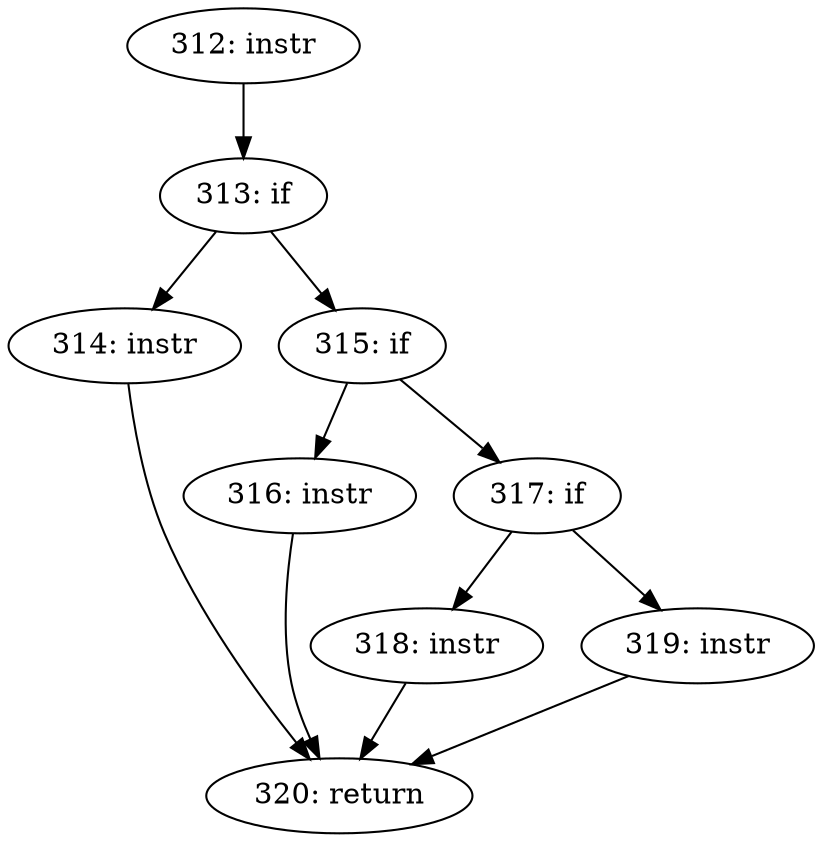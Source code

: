 digraph CFG_inet_csk_clear_xmit_timer {
312 [label="312: instr"]
	312 -> 313
313 [label="313: if"]
	313 -> 314
	313 -> 315
314 [label="314: instr"]
	314 -> 320
315 [label="315: if"]
	315 -> 316
	315 -> 317
316 [label="316: instr"]
	316 -> 320
317 [label="317: if"]
	317 -> 318
	317 -> 319
318 [label="318: instr"]
	318 -> 320
319 [label="319: instr"]
	319 -> 320
320 [label="320: return"]
	
}
